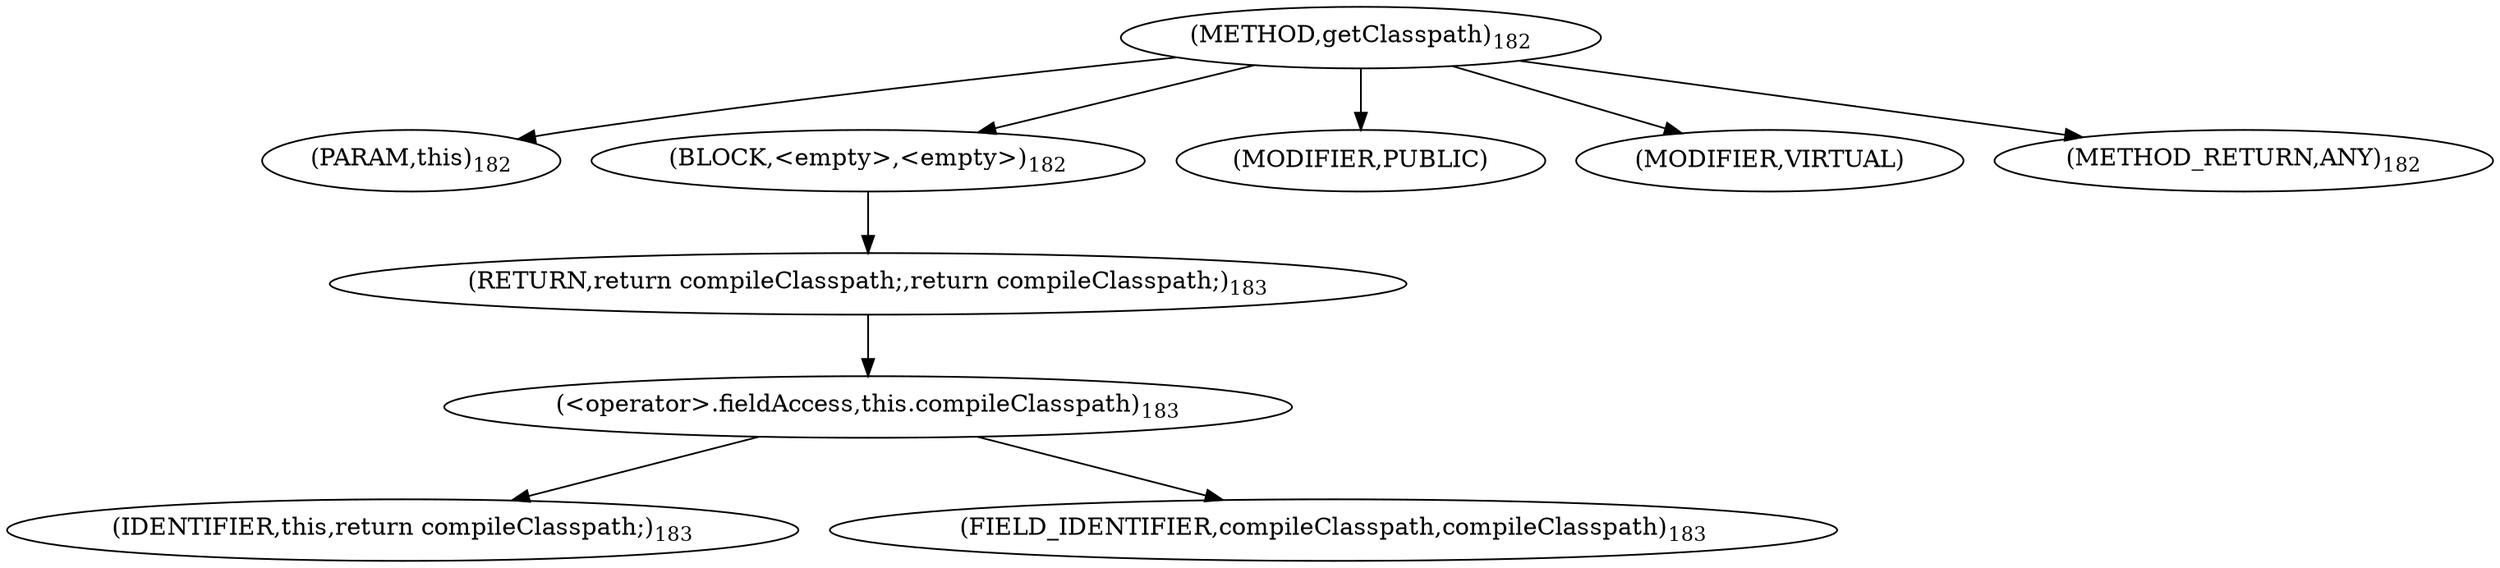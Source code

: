 digraph "getClasspath" {  
"263" [label = <(METHOD,getClasspath)<SUB>182</SUB>> ]
"264" [label = <(PARAM,this)<SUB>182</SUB>> ]
"265" [label = <(BLOCK,&lt;empty&gt;,&lt;empty&gt;)<SUB>182</SUB>> ]
"266" [label = <(RETURN,return compileClasspath;,return compileClasspath;)<SUB>183</SUB>> ]
"267" [label = <(&lt;operator&gt;.fieldAccess,this.compileClasspath)<SUB>183</SUB>> ]
"268" [label = <(IDENTIFIER,this,return compileClasspath;)<SUB>183</SUB>> ]
"269" [label = <(FIELD_IDENTIFIER,compileClasspath,compileClasspath)<SUB>183</SUB>> ]
"270" [label = <(MODIFIER,PUBLIC)> ]
"271" [label = <(MODIFIER,VIRTUAL)> ]
"272" [label = <(METHOD_RETURN,ANY)<SUB>182</SUB>> ]
  "263" -> "264" 
  "263" -> "265" 
  "263" -> "270" 
  "263" -> "271" 
  "263" -> "272" 
  "265" -> "266" 
  "266" -> "267" 
  "267" -> "268" 
  "267" -> "269" 
}
